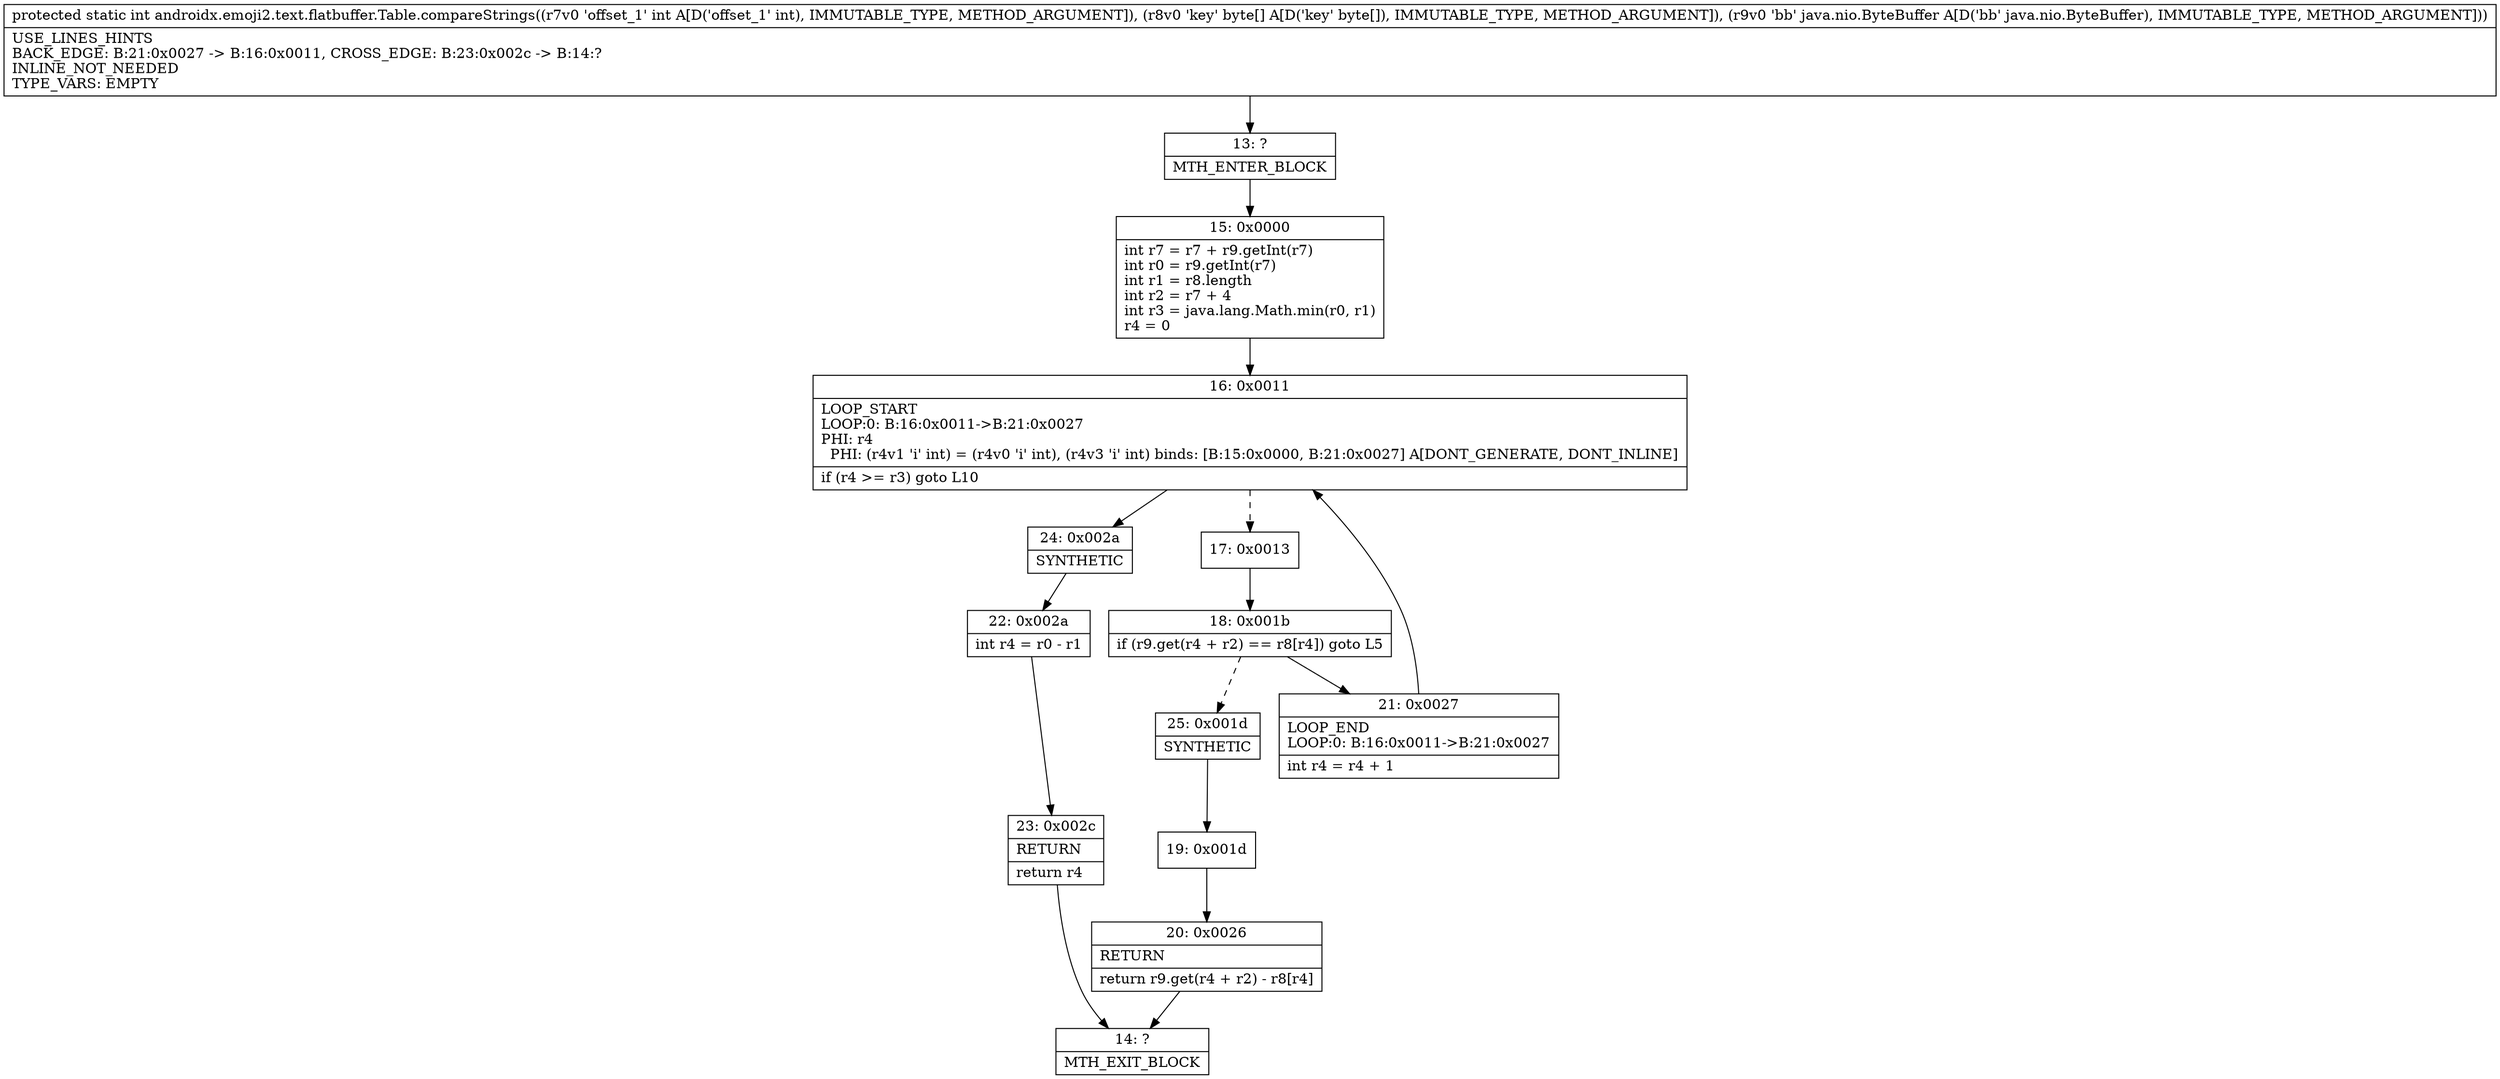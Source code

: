 digraph "CFG forandroidx.emoji2.text.flatbuffer.Table.compareStrings(I[BLjava\/nio\/ByteBuffer;)I" {
Node_13 [shape=record,label="{13\:\ ?|MTH_ENTER_BLOCK\l}"];
Node_15 [shape=record,label="{15\:\ 0x0000|int r7 = r7 + r9.getInt(r7)\lint r0 = r9.getInt(r7)\lint r1 = r8.length\lint r2 = r7 + 4\lint r3 = java.lang.Math.min(r0, r1)\lr4 = 0\l}"];
Node_16 [shape=record,label="{16\:\ 0x0011|LOOP_START\lLOOP:0: B:16:0x0011\-\>B:21:0x0027\lPHI: r4 \l  PHI: (r4v1 'i' int) = (r4v0 'i' int), (r4v3 'i' int) binds: [B:15:0x0000, B:21:0x0027] A[DONT_GENERATE, DONT_INLINE]\l|if (r4 \>= r3) goto L10\l}"];
Node_17 [shape=record,label="{17\:\ 0x0013}"];
Node_18 [shape=record,label="{18\:\ 0x001b|if (r9.get(r4 + r2) == r8[r4]) goto L5\l}"];
Node_21 [shape=record,label="{21\:\ 0x0027|LOOP_END\lLOOP:0: B:16:0x0011\-\>B:21:0x0027\l|int r4 = r4 + 1\l}"];
Node_25 [shape=record,label="{25\:\ 0x001d|SYNTHETIC\l}"];
Node_19 [shape=record,label="{19\:\ 0x001d}"];
Node_20 [shape=record,label="{20\:\ 0x0026|RETURN\l|return r9.get(r4 + r2) \- r8[r4]\l}"];
Node_14 [shape=record,label="{14\:\ ?|MTH_EXIT_BLOCK\l}"];
Node_24 [shape=record,label="{24\:\ 0x002a|SYNTHETIC\l}"];
Node_22 [shape=record,label="{22\:\ 0x002a|int r4 = r0 \- r1\l}"];
Node_23 [shape=record,label="{23\:\ 0x002c|RETURN\l|return r4\l}"];
MethodNode[shape=record,label="{protected static int androidx.emoji2.text.flatbuffer.Table.compareStrings((r7v0 'offset_1' int A[D('offset_1' int), IMMUTABLE_TYPE, METHOD_ARGUMENT]), (r8v0 'key' byte[] A[D('key' byte[]), IMMUTABLE_TYPE, METHOD_ARGUMENT]), (r9v0 'bb' java.nio.ByteBuffer A[D('bb' java.nio.ByteBuffer), IMMUTABLE_TYPE, METHOD_ARGUMENT]))  | USE_LINES_HINTS\lBACK_EDGE: B:21:0x0027 \-\> B:16:0x0011, CROSS_EDGE: B:23:0x002c \-\> B:14:?\lINLINE_NOT_NEEDED\lTYPE_VARS: EMPTY\l}"];
MethodNode -> Node_13;Node_13 -> Node_15;
Node_15 -> Node_16;
Node_16 -> Node_17[style=dashed];
Node_16 -> Node_24;
Node_17 -> Node_18;
Node_18 -> Node_21;
Node_18 -> Node_25[style=dashed];
Node_21 -> Node_16;
Node_25 -> Node_19;
Node_19 -> Node_20;
Node_20 -> Node_14;
Node_24 -> Node_22;
Node_22 -> Node_23;
Node_23 -> Node_14;
}

